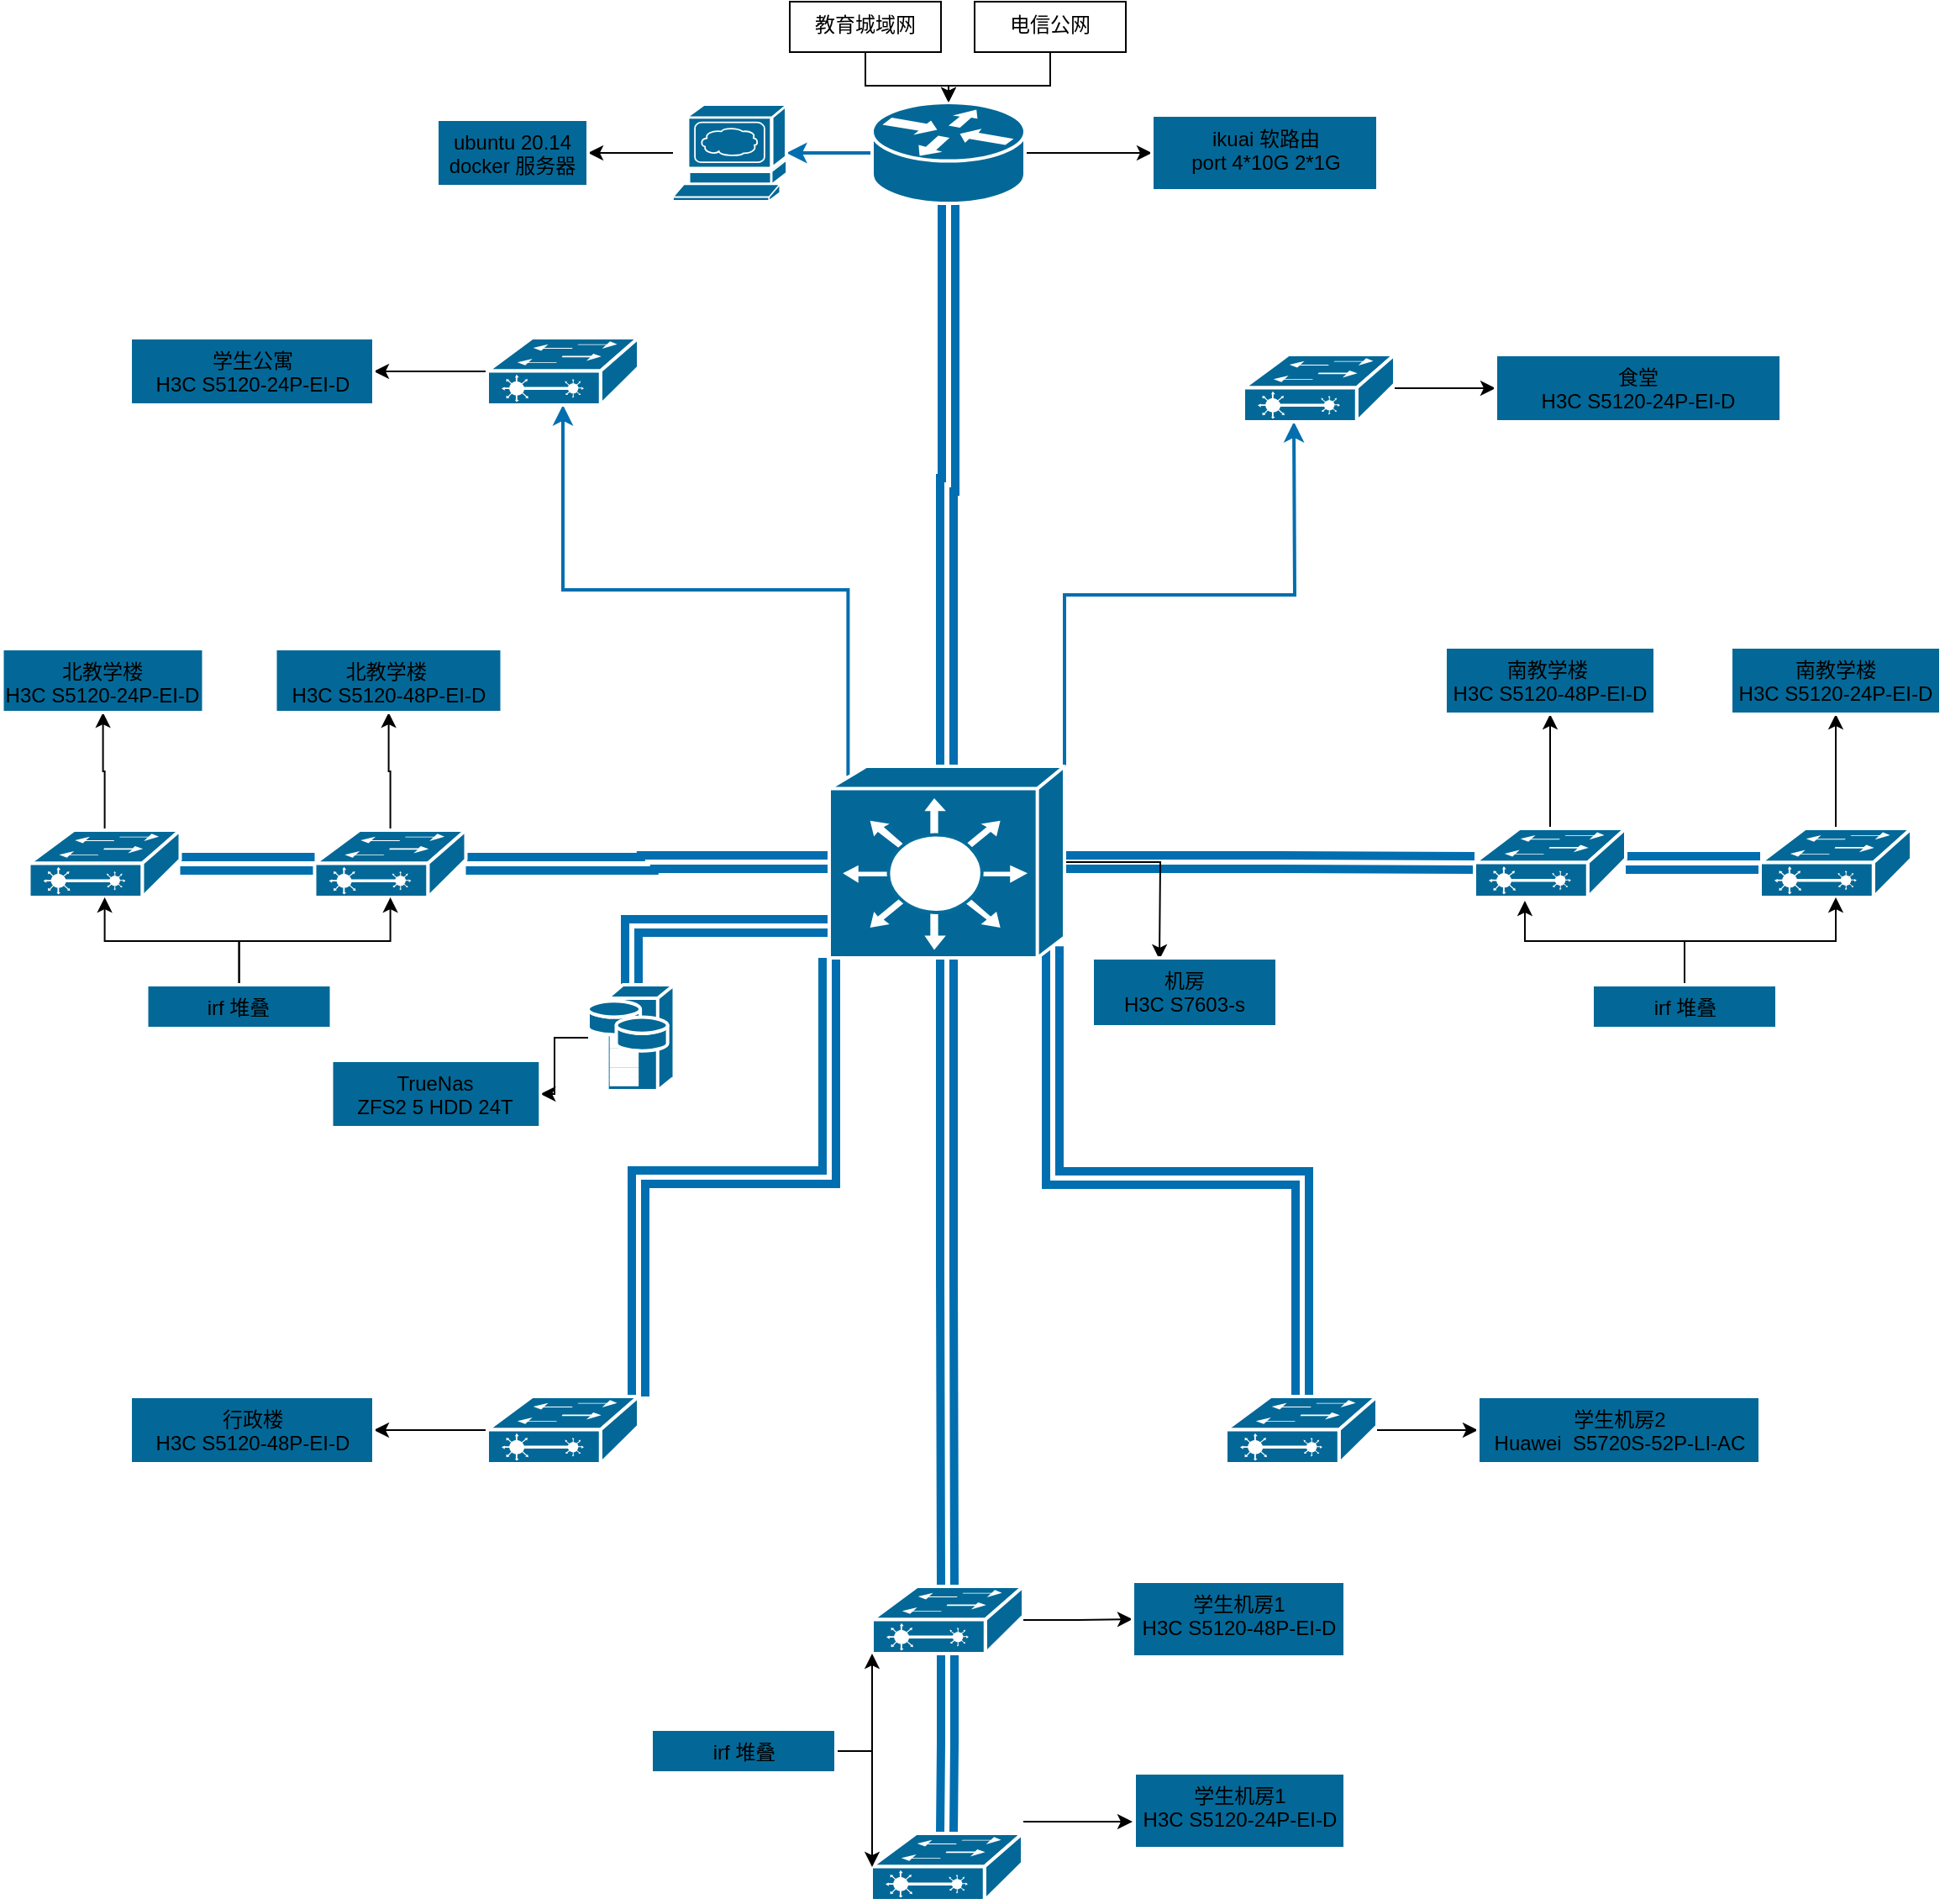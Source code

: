<mxfile pages="1">
    <diagram id="s0H36gPxGhn2VIy_i9Ih" name="Page-1">
        <mxGraphModel dx="1166" dy="796" grid="1" gridSize="10" guides="1" tooltips="1" connect="1" arrows="1" fold="1" page="1" pageScale="1" pageWidth="1200" pageHeight="1920" math="0" shadow="0">
            <root>
                <mxCell id="0"/>
                <mxCell id="1" parent="0"/>
                <mxCell id="90" style="edgeStyle=orthogonalEdgeStyle;rounded=0;orthogonalLoop=1;jettySize=auto;html=1;" edge="1" parent="1" source="49" target="71">
                    <mxGeometry relative="1" as="geometry"/>
                </mxCell>
                <mxCell id="49" value="教育城域网&lt;br&gt;" style="whiteSpace=wrap;html=1;verticalAlign=top;" parent="1" vertex="1">
                    <mxGeometry x="500" y="20" width="90" height="30" as="geometry"/>
                </mxCell>
                <mxCell id="165" style="edgeStyle=orthogonalEdgeStyle;rounded=0;orthogonalLoop=1;jettySize=auto;html=1;entryX=0.5;entryY=0;entryDx=0;entryDy=0;entryPerimeter=0;strokeWidth=5;fillColor=#1ba1e2;strokeColor=#006EAF;shape=link;" edge="1" parent="1" source="71" target="96">
                    <mxGeometry relative="1" as="geometry"/>
                </mxCell>
                <mxCell id="178" style="edgeStyle=orthogonalEdgeStyle;rounded=0;orthogonalLoop=1;jettySize=auto;html=1;entryX=0;entryY=0.5;entryDx=0;entryDy=0;" edge="1" parent="1" source="71" target="159">
                    <mxGeometry relative="1" as="geometry"/>
                </mxCell>
                <mxCell id="204" style="edgeStyle=orthogonalEdgeStyle;rounded=0;orthogonalLoop=1;jettySize=auto;html=1;exitX=0;exitY=0.5;exitDx=0;exitDy=0;exitPerimeter=0;entryX=1;entryY=0.5;entryDx=0;entryDy=0;entryPerimeter=0;strokeWidth=2;fillColor=#1ba1e2;strokeColor=#006EAF;" edge="1" parent="1" source="71" target="203">
                    <mxGeometry relative="1" as="geometry"/>
                </mxCell>
                <mxCell id="71" value="" style="shape=mxgraph.cisco.routers.router;html=1;pointerEvents=1;dashed=0;fillColor=#036897;strokeColor=#ffffff;strokeWidth=2;verticalLabelPosition=bottom;verticalAlign=top;align=center;outlineConnect=0;" parent="1" vertex="1">
                    <mxGeometry x="549" y="80" width="91" height="60" as="geometry"/>
                </mxCell>
                <mxCell id="92" style="edgeStyle=orthogonalEdgeStyle;rounded=0;orthogonalLoop=1;jettySize=auto;html=1;entryX=0.5;entryY=0;entryDx=0;entryDy=0;entryPerimeter=0;" edge="1" parent="1" source="91" target="71">
                    <mxGeometry relative="1" as="geometry"/>
                </mxCell>
                <mxCell id="91" value="电信公网" style="whiteSpace=wrap;html=1;verticalAlign=top;" vertex="1" parent="1">
                    <mxGeometry x="610" y="20" width="90" height="30" as="geometry"/>
                </mxCell>
                <mxCell id="116" style="edgeStyle=orthogonalEdgeStyle;rounded=0;orthogonalLoop=1;jettySize=auto;html=1;strokeWidth=5;fillColor=#1ba1e2;strokeColor=#006EAF;shape=link;" edge="1" parent="1" source="96" target="97">
                    <mxGeometry relative="1" as="geometry"/>
                </mxCell>
                <mxCell id="117" style="edgeStyle=orthogonalEdgeStyle;rounded=0;orthogonalLoop=1;jettySize=auto;html=1;fillColor=#1ba1e2;strokeColor=#006EAF;strokeWidth=5;shape=link;" edge="1" parent="1" source="96" target="102">
                    <mxGeometry relative="1" as="geometry">
                        <mxPoint x="799" y="532" as="targetPoint"/>
                    </mxGeometry>
                </mxCell>
                <mxCell id="120" style="edgeStyle=orthogonalEdgeStyle;rounded=0;orthogonalLoop=1;jettySize=auto;html=1;entryX=0.5;entryY=0;entryDx=0;entryDy=0;entryPerimeter=0;strokeWidth=5;fillColor=#1ba1e2;strokeColor=#006EAF;shape=link;" edge="1" parent="1" source="96" target="100">
                    <mxGeometry relative="1" as="geometry"/>
                </mxCell>
                <mxCell id="175" style="edgeStyle=orthogonalEdgeStyle;rounded=0;orthogonalLoop=1;jettySize=auto;html=1;exitX=0;exitY=1;exitDx=0;exitDy=0;exitPerimeter=0;entryX=1;entryY=0;entryDx=0;entryDy=0;entryPerimeter=0;fillColor=#1ba1e2;strokeColor=#006EAF;strokeWidth=5;shape=link;" edge="1" parent="1" source="96" target="121">
                    <mxGeometry relative="1" as="geometry"/>
                </mxCell>
                <mxCell id="192" style="edgeStyle=orthogonalEdgeStyle;rounded=0;orthogonalLoop=1;jettySize=auto;html=1;exitX=1;exitY=0;exitDx=0;exitDy=0;exitPerimeter=0;strokeWidth=2;fillColor=#1ba1e2;strokeColor=#006EAF;" edge="1" parent="1" source="96">
                    <mxGeometry relative="1" as="geometry">
                        <mxPoint x="800" y="270" as="targetPoint"/>
                    </mxGeometry>
                </mxCell>
                <mxCell id="193" style="edgeStyle=orthogonalEdgeStyle;rounded=0;orthogonalLoop=1;jettySize=auto;html=1;exitX=0.08;exitY=0.05;exitDx=0;exitDy=0;exitPerimeter=0;entryX=0.5;entryY=1;entryDx=0;entryDy=0;entryPerimeter=0;strokeWidth=2;fillColor=#1ba1e2;strokeColor=#006EAF;" edge="1" parent="1" source="96" target="180">
                    <mxGeometry relative="1" as="geometry">
                        <Array as="points">
                            <mxPoint x="535" y="370"/>
                            <mxPoint x="365" y="370"/>
                        </Array>
                    </mxGeometry>
                </mxCell>
                <mxCell id="194" style="edgeStyle=orthogonalEdgeStyle;rounded=0;orthogonalLoop=1;jettySize=auto;html=1;" edge="1" parent="1" source="96">
                    <mxGeometry relative="1" as="geometry">
                        <mxPoint x="720" y="590" as="targetPoint"/>
                    </mxGeometry>
                </mxCell>
                <mxCell id="196" style="edgeStyle=orthogonalEdgeStyle;rounded=0;orthogonalLoop=1;jettySize=auto;html=1;exitX=0.95;exitY=0.94;exitDx=0;exitDy=0;exitPerimeter=0;strokeWidth=5;fillColor=#1ba1e2;strokeColor=#006EAF;shape=link;" edge="1" parent="1" source="96" target="123">
                    <mxGeometry relative="1" as="geometry">
                        <Array as="points">
                            <mxPoint x="657" y="720"/>
                            <mxPoint x="805" y="720"/>
                        </Array>
                    </mxGeometry>
                </mxCell>
                <mxCell id="200" style="edgeStyle=orthogonalEdgeStyle;shape=link;rounded=0;orthogonalLoop=1;jettySize=auto;html=1;strokeWidth=5;fillColor=#1ba1e2;strokeColor=#006EAF;" edge="1" parent="1" source="96" target="199">
                    <mxGeometry relative="1" as="geometry">
                        <Array as="points">
                            <mxPoint x="406" y="570"/>
                        </Array>
                    </mxGeometry>
                </mxCell>
                <mxCell id="96" value="" style="shape=mxgraph.cisco.switches.layer_3_switch;html=1;pointerEvents=1;dashed=0;fillColor=#036897;strokeColor=#ffffff;strokeWidth=2;verticalLabelPosition=bottom;verticalAlign=top;align=center;outlineConnect=0;" vertex="1" parent="1">
                    <mxGeometry x="523.5" y="475" width="140" height="114" as="geometry"/>
                </mxCell>
                <mxCell id="131" value="" style="edgeStyle=orthogonalEdgeStyle;rounded=0;orthogonalLoop=1;jettySize=auto;html=1;strokeWidth=5;fillColor=#1ba1e2;strokeColor=#006EAF;shape=link;" edge="1" parent="1" source="97" target="130">
                    <mxGeometry relative="1" as="geometry">
                        <Array as="points">
                            <mxPoint x="197.25" y="533"/>
                            <mxPoint x="197.25" y="533"/>
                        </Array>
                    </mxGeometry>
                </mxCell>
                <mxCell id="136" value="" style="edgeStyle=orthogonalEdgeStyle;rounded=0;orthogonalLoop=1;jettySize=auto;html=1;" edge="1" parent="1" source="97" target="135">
                    <mxGeometry relative="1" as="geometry"/>
                </mxCell>
                <mxCell id="97" value="" style="shape=mxgraph.cisco.switches.layer_2_remote_switch;html=1;pointerEvents=1;dashed=0;fillColor=#036897;strokeColor=#ffffff;strokeWidth=2;verticalLabelPosition=bottom;verticalAlign=top;align=center;outlineConnect=0;" vertex="1" parent="1">
                    <mxGeometry x="217.25" y="513" width="90" height="40" as="geometry"/>
                </mxCell>
                <mxCell id="133" value="" style="edgeStyle=orthogonalEdgeStyle;rounded=0;orthogonalLoop=1;jettySize=auto;html=1;entryX=0.5;entryY=0;entryDx=0;entryDy=0;entryPerimeter=0;strokeWidth=5;fillColor=#1ba1e2;strokeColor=#006EAF;shape=link;" edge="1" parent="1" source="100" target="132">
                    <mxGeometry relative="1" as="geometry">
                        <mxPoint x="594" y="1083" as="targetPoint"/>
                    </mxGeometry>
                </mxCell>
                <mxCell id="162" value="" style="edgeStyle=orthogonalEdgeStyle;rounded=0;orthogonalLoop=1;jettySize=auto;html=1;" edge="1" parent="1" source="100" target="161">
                    <mxGeometry relative="1" as="geometry"/>
                </mxCell>
                <mxCell id="100" value="" style="shape=mxgraph.cisco.switches.layer_2_remote_switch;html=1;pointerEvents=1;dashed=0;fillColor=#036897;strokeColor=#ffffff;strokeWidth=2;verticalLabelPosition=bottom;verticalAlign=top;align=center;outlineConnect=0;" vertex="1" parent="1">
                    <mxGeometry x="549" y="963" width="90" height="40" as="geometry"/>
                </mxCell>
                <mxCell id="129" value="" style="edgeStyle=orthogonalEdgeStyle;rounded=0;orthogonalLoop=1;jettySize=auto;html=1;strokeWidth=5;fillColor=#1ba1e2;strokeColor=#006EAF;shape=link;" edge="1" parent="1" source="102" target="128">
                    <mxGeometry relative="1" as="geometry"/>
                </mxCell>
                <mxCell id="140" value="" style="edgeStyle=orthogonalEdgeStyle;rounded=0;orthogonalLoop=1;jettySize=auto;html=1;" edge="1" parent="1" source="102" target="139">
                    <mxGeometry relative="1" as="geometry"/>
                </mxCell>
                <mxCell id="102" value="" style="shape=mxgraph.cisco.switches.layer_2_remote_switch;html=1;pointerEvents=1;dashed=0;fillColor=#036897;strokeColor=#ffffff;strokeWidth=2;verticalLabelPosition=bottom;verticalAlign=top;align=center;outlineConnect=0;" vertex="1" parent="1">
                    <mxGeometry x="907.5" y="512" width="90" height="41" as="geometry"/>
                </mxCell>
                <mxCell id="119" style="edgeStyle=orthogonalEdgeStyle;rounded=0;orthogonalLoop=1;jettySize=auto;html=1;exitX=0.5;exitY=1;exitDx=0;exitDy=0;exitPerimeter=0;" edge="1" parent="1" source="102" target="102">
                    <mxGeometry relative="1" as="geometry"/>
                </mxCell>
                <mxCell id="177" value="" style="edgeStyle=orthogonalEdgeStyle;rounded=0;orthogonalLoop=1;jettySize=auto;html=1;" edge="1" parent="1" source="121" target="176">
                    <mxGeometry relative="1" as="geometry"/>
                </mxCell>
                <mxCell id="121" value="" style="shape=mxgraph.cisco.switches.layer_2_remote_switch;html=1;pointerEvents=1;dashed=0;fillColor=#036897;strokeColor=#ffffff;strokeWidth=2;verticalLabelPosition=bottom;verticalAlign=top;align=center;outlineConnect=0;" vertex="1" parent="1">
                    <mxGeometry x="320" y="850" width="90" height="40" as="geometry"/>
                </mxCell>
                <mxCell id="173" value="" style="edgeStyle=orthogonalEdgeStyle;rounded=0;orthogonalLoop=1;jettySize=auto;html=1;" edge="1" parent="1" source="123" target="172">
                    <mxGeometry relative="1" as="geometry"/>
                </mxCell>
                <mxCell id="123" value="" style="shape=mxgraph.cisco.switches.layer_2_remote_switch;html=1;pointerEvents=1;dashed=0;fillColor=#036897;strokeColor=#ffffff;strokeWidth=2;verticalLabelPosition=bottom;verticalAlign=top;align=center;outlineConnect=0;" vertex="1" parent="1">
                    <mxGeometry x="759.5" y="850" width="90" height="40" as="geometry"/>
                </mxCell>
                <mxCell id="142" value="" style="edgeStyle=orthogonalEdgeStyle;rounded=0;orthogonalLoop=1;jettySize=auto;html=1;" edge="1" parent="1" source="128" target="141">
                    <mxGeometry relative="1" as="geometry"/>
                </mxCell>
                <mxCell id="128" value="" style="shape=mxgraph.cisco.switches.layer_2_remote_switch;html=1;pointerEvents=1;dashed=0;fillColor=#036897;strokeColor=#ffffff;strokeWidth=2;verticalLabelPosition=bottom;verticalAlign=top;align=center;outlineConnect=0;" vertex="1" parent="1">
                    <mxGeometry x="1077.5" y="512" width="90" height="41" as="geometry"/>
                </mxCell>
                <mxCell id="138" value="" style="edgeStyle=orthogonalEdgeStyle;rounded=0;orthogonalLoop=1;jettySize=auto;html=1;" edge="1" parent="1" source="130" target="137">
                    <mxGeometry relative="1" as="geometry"/>
                </mxCell>
                <mxCell id="130" value="" style="shape=mxgraph.cisco.switches.layer_2_remote_switch;html=1;pointerEvents=1;dashed=0;fillColor=#036897;strokeColor=#ffffff;strokeWidth=2;verticalLabelPosition=bottom;verticalAlign=top;align=center;outlineConnect=0;" vertex="1" parent="1">
                    <mxGeometry x="47.25" y="513" width="90" height="40" as="geometry"/>
                </mxCell>
                <mxCell id="164" value="" style="edgeStyle=orthogonalEdgeStyle;rounded=0;orthogonalLoop=1;jettySize=auto;html=1;" edge="1" parent="1">
                    <mxGeometry relative="1" as="geometry">
                        <mxPoint x="639" y="1103" as="sourcePoint"/>
                        <mxPoint x="704" y="1103" as="targetPoint"/>
                    </mxGeometry>
                </mxCell>
                <mxCell id="132" value="" style="shape=mxgraph.cisco.switches.layer_2_remote_switch;html=1;pointerEvents=1;dashed=0;fillColor=#036897;strokeColor=#ffffff;strokeWidth=2;verticalLabelPosition=bottom;verticalAlign=top;align=center;outlineConnect=0;" vertex="1" parent="1">
                    <mxGeometry x="548.5" y="1110" width="90" height="40" as="geometry"/>
                </mxCell>
                <mxCell id="135" value="北教学楼&amp;nbsp;&lt;br&gt;H3C S5120-48P-EI-D" style="whiteSpace=wrap;html=1;dashed=0;verticalAlign=top;strokeColor=#ffffff;strokeWidth=2;fillColor=#036897;" vertex="1" parent="1">
                    <mxGeometry x="193.75" y="405" width="135" height="38" as="geometry"/>
                </mxCell>
                <mxCell id="137" value="北教学楼&lt;br&gt;H3C S5120-24P-EI-D" style="whiteSpace=wrap;html=1;dashed=0;verticalAlign=top;strokeColor=#ffffff;strokeWidth=2;fillColor=#036897;" vertex="1" parent="1">
                    <mxGeometry x="31.25" y="405" width="120" height="38" as="geometry"/>
                </mxCell>
                <mxCell id="139" value="&lt;span&gt;南教学楼&amp;nbsp;&lt;/span&gt;&lt;br&gt;&lt;span&gt;H3C S5120-48P-EI-D&lt;/span&gt;" style="whiteSpace=wrap;html=1;dashed=0;verticalAlign=top;strokeColor=#ffffff;strokeWidth=2;fillColor=#036897;" vertex="1" parent="1">
                    <mxGeometry x="890" y="404" width="125" height="40" as="geometry"/>
                </mxCell>
                <mxCell id="141" value="&lt;span&gt;南教学楼&lt;/span&gt;&lt;br&gt;&lt;span&gt;H3C S5120-24P-EI-D&lt;/span&gt;" style="whiteSpace=wrap;html=1;dashed=0;verticalAlign=top;strokeColor=#ffffff;strokeWidth=2;fillColor=#036897;" vertex="1" parent="1">
                    <mxGeometry x="1060" y="404" width="125" height="40" as="geometry"/>
                </mxCell>
                <mxCell id="150" style="edgeStyle=orthogonalEdgeStyle;rounded=0;orthogonalLoop=1;jettySize=auto;html=1;" edge="1" parent="1" source="144" target="97">
                    <mxGeometry relative="1" as="geometry"/>
                </mxCell>
                <mxCell id="152" style="edgeStyle=orthogonalEdgeStyle;rounded=0;orthogonalLoop=1;jettySize=auto;html=1;" edge="1" parent="1" source="144" target="130">
                    <mxGeometry relative="1" as="geometry"/>
                </mxCell>
                <mxCell id="144" value="irf 堆叠" style="whiteSpace=wrap;html=1;dashed=0;verticalAlign=top;strokeColor=#ffffff;strokeWidth=2;fillColor=#036897;" vertex="1" parent="1">
                    <mxGeometry x="117.25" y="605" width="110" height="26" as="geometry"/>
                </mxCell>
                <mxCell id="157" style="edgeStyle=orthogonalEdgeStyle;rounded=0;orthogonalLoop=1;jettySize=auto;html=1;entryX=0.333;entryY=1.049;entryDx=0;entryDy=0;entryPerimeter=0;" edge="1" parent="1" source="156" target="102">
                    <mxGeometry relative="1" as="geometry"/>
                </mxCell>
                <mxCell id="158" style="edgeStyle=orthogonalEdgeStyle;rounded=0;orthogonalLoop=1;jettySize=auto;html=1;" edge="1" parent="1" source="156" target="128">
                    <mxGeometry relative="1" as="geometry"/>
                </mxCell>
                <mxCell id="156" value="irf 堆叠" style="whiteSpace=wrap;html=1;dashed=0;verticalAlign=top;strokeColor=#ffffff;strokeWidth=2;fillColor=#036897;" vertex="1" parent="1">
                    <mxGeometry x="977.5" y="605" width="110" height="26" as="geometry"/>
                </mxCell>
                <mxCell id="159" value="ikuai 软路由&lt;br&gt;port 4*10G 2*1G" style="whiteSpace=wrap;html=1;dashed=0;verticalAlign=top;strokeColor=#ffffff;strokeWidth=2;fillColor=#036897;" vertex="1" parent="1">
                    <mxGeometry x="715.5" y="87.5" width="134.5" height="45" as="geometry"/>
                </mxCell>
                <mxCell id="161" value="学生机房1&lt;br&gt;H3C S5120-48P-EI-D" style="whiteSpace=wrap;html=1;dashed=0;verticalAlign=top;strokeColor=#ffffff;strokeWidth=2;fillColor=#036897;" vertex="1" parent="1">
                    <mxGeometry x="704" y="960" width="126.5" height="45" as="geometry"/>
                </mxCell>
                <mxCell id="163" value="学生机房1&lt;br&gt;H3C S5120-24P-EI-D&lt;br&gt;" style="whiteSpace=wrap;html=1;dashed=0;verticalAlign=top;strokeColor=#ffffff;strokeWidth=2;fillColor=#036897;" vertex="1" parent="1">
                    <mxGeometry x="705" y="1074" width="125.5" height="45" as="geometry"/>
                </mxCell>
                <mxCell id="169" style="edgeStyle=orthogonalEdgeStyle;rounded=0;orthogonalLoop=1;jettySize=auto;html=1;entryX=0;entryY=0.5;entryDx=0;entryDy=0;entryPerimeter=0;" edge="1" parent="1" source="166" target="132">
                    <mxGeometry relative="1" as="geometry">
                        <Array as="points">
                            <mxPoint x="549" y="1061"/>
                            <mxPoint x="549" y="1130"/>
                        </Array>
                    </mxGeometry>
                </mxCell>
                <mxCell id="170" style="edgeStyle=orthogonalEdgeStyle;rounded=0;orthogonalLoop=1;jettySize=auto;html=1;entryX=0;entryY=1;entryDx=0;entryDy=0;entryPerimeter=0;" edge="1" parent="1" source="166" target="100">
                    <mxGeometry relative="1" as="geometry"/>
                </mxCell>
                <mxCell id="166" value="irf 堆叠" style="whiteSpace=wrap;html=1;dashed=0;verticalAlign=top;strokeColor=#ffffff;strokeWidth=2;fillColor=#036897;" vertex="1" parent="1">
                    <mxGeometry x="417.5" y="1048" width="110" height="26" as="geometry"/>
                </mxCell>
                <mxCell id="172" value="学生机房2&lt;br&gt;Huawei&amp;nbsp; S5720S-52P-LI-AC" style="whiteSpace=wrap;html=1;dashed=0;verticalAlign=top;strokeColor=#ffffff;strokeWidth=2;fillColor=#036897;" vertex="1" parent="1">
                    <mxGeometry x="909.5" y="850" width="168" height="40" as="geometry"/>
                </mxCell>
                <mxCell id="176" value="行政楼&lt;br&gt;H3C S5120-48P-EI-D" style="whiteSpace=wrap;html=1;dashed=0;verticalAlign=top;strokeColor=#ffffff;strokeWidth=2;fillColor=#036897;" vertex="1" parent="1">
                    <mxGeometry x="107.5" y="850" width="145" height="40" as="geometry"/>
                </mxCell>
                <mxCell id="179" value="" style="edgeStyle=orthogonalEdgeStyle;rounded=0;orthogonalLoop=1;jettySize=auto;html=1;" edge="1" parent="1" source="180" target="181">
                    <mxGeometry relative="1" as="geometry"/>
                </mxCell>
                <mxCell id="180" value="" style="shape=mxgraph.cisco.switches.layer_2_remote_switch;html=1;pointerEvents=1;dashed=0;fillColor=#036897;strokeColor=#ffffff;strokeWidth=2;verticalLabelPosition=bottom;verticalAlign=top;align=center;outlineConnect=0;" vertex="1" parent="1">
                    <mxGeometry x="320" y="220" width="90" height="40" as="geometry"/>
                </mxCell>
                <mxCell id="181" value="学生公寓&lt;br&gt;H3C S5120-24P-EI-D" style="whiteSpace=wrap;html=1;dashed=0;verticalAlign=top;strokeColor=#ffffff;strokeWidth=2;fillColor=#036897;" vertex="1" parent="1">
                    <mxGeometry x="107.5" y="220" width="145" height="40" as="geometry"/>
                </mxCell>
                <mxCell id="183" value="" style="edgeStyle=orthogonalEdgeStyle;rounded=0;orthogonalLoop=1;jettySize=auto;html=1;" edge="1" parent="1" source="184" target="185">
                    <mxGeometry relative="1" as="geometry"/>
                </mxCell>
                <mxCell id="184" value="" style="shape=mxgraph.cisco.switches.layer_2_remote_switch;html=1;pointerEvents=1;dashed=0;fillColor=#036897;strokeColor=#ffffff;strokeWidth=2;verticalLabelPosition=bottom;verticalAlign=top;align=center;outlineConnect=0;" vertex="1" parent="1">
                    <mxGeometry x="770" y="230" width="90" height="40" as="geometry"/>
                </mxCell>
                <mxCell id="185" value="食堂&lt;br&gt;H3C S5120-24P-EI-D" style="whiteSpace=wrap;html=1;dashed=0;verticalAlign=top;strokeColor=#ffffff;strokeWidth=2;fillColor=#036897;" vertex="1" parent="1">
                    <mxGeometry x="920" y="230" width="170" height="40" as="geometry"/>
                </mxCell>
                <mxCell id="195" value="机房&lt;br&gt;H3C S7603-s" style="whiteSpace=wrap;html=1;dashed=0;verticalAlign=top;strokeColor=#ffffff;strokeWidth=2;fillColor=#036897;" vertex="1" parent="1">
                    <mxGeometry x="680" y="589" width="110" height="41" as="geometry"/>
                </mxCell>
                <mxCell id="202" value="" style="edgeStyle=orthogonalEdgeStyle;rounded=0;orthogonalLoop=1;jettySize=auto;html=1;strokeWidth=1;" edge="1" parent="1" source="199" target="201">
                    <mxGeometry relative="1" as="geometry"/>
                </mxCell>
                <mxCell id="199" value="" style="shape=mxgraph.cisco.servers.storage_server;html=1;pointerEvents=1;dashed=0;fillColor=#036897;strokeColor=#ffffff;strokeWidth=2;verticalLabelPosition=bottom;verticalAlign=top;align=center;outlineConnect=0;" vertex="1" parent="1">
                    <mxGeometry x="380" y="605" width="51.25" height="63" as="geometry"/>
                </mxCell>
                <mxCell id="201" value="TrueNas&lt;br&gt;ZFS2 5 HDD 24T" style="whiteSpace=wrap;html=1;dashed=0;verticalAlign=top;strokeColor=#ffffff;strokeWidth=2;fillColor=#036897;" vertex="1" parent="1">
                    <mxGeometry x="227.25" y="650" width="124.38" height="40" as="geometry"/>
                </mxCell>
                <mxCell id="206" value="" style="edgeStyle=orthogonalEdgeStyle;rounded=0;orthogonalLoop=1;jettySize=auto;html=1;strokeWidth=1;" edge="1" parent="1" source="203" target="205">
                    <mxGeometry relative="1" as="geometry"/>
                </mxCell>
                <mxCell id="203" value="" style="shape=mxgraph.cisco.servers.www_server;html=1;pointerEvents=1;dashed=0;fillColor=#036897;strokeColor=#ffffff;strokeWidth=2;verticalLabelPosition=bottom;verticalAlign=top;align=center;outlineConnect=0;" vertex="1" parent="1">
                    <mxGeometry x="430.5" y="81.5" width="67.5" height="57" as="geometry"/>
                </mxCell>
                <mxCell id="205" value="ubuntu 20.14&lt;br&gt;docker 服务器" style="whiteSpace=wrap;html=1;dashed=0;verticalAlign=top;strokeColor=#ffffff;strokeWidth=2;fillColor=#036897;" vertex="1" parent="1">
                    <mxGeometry x="290" y="90" width="90" height="40" as="geometry"/>
                </mxCell>
            </root>
        </mxGraphModel>
    </diagram>
</mxfile>
